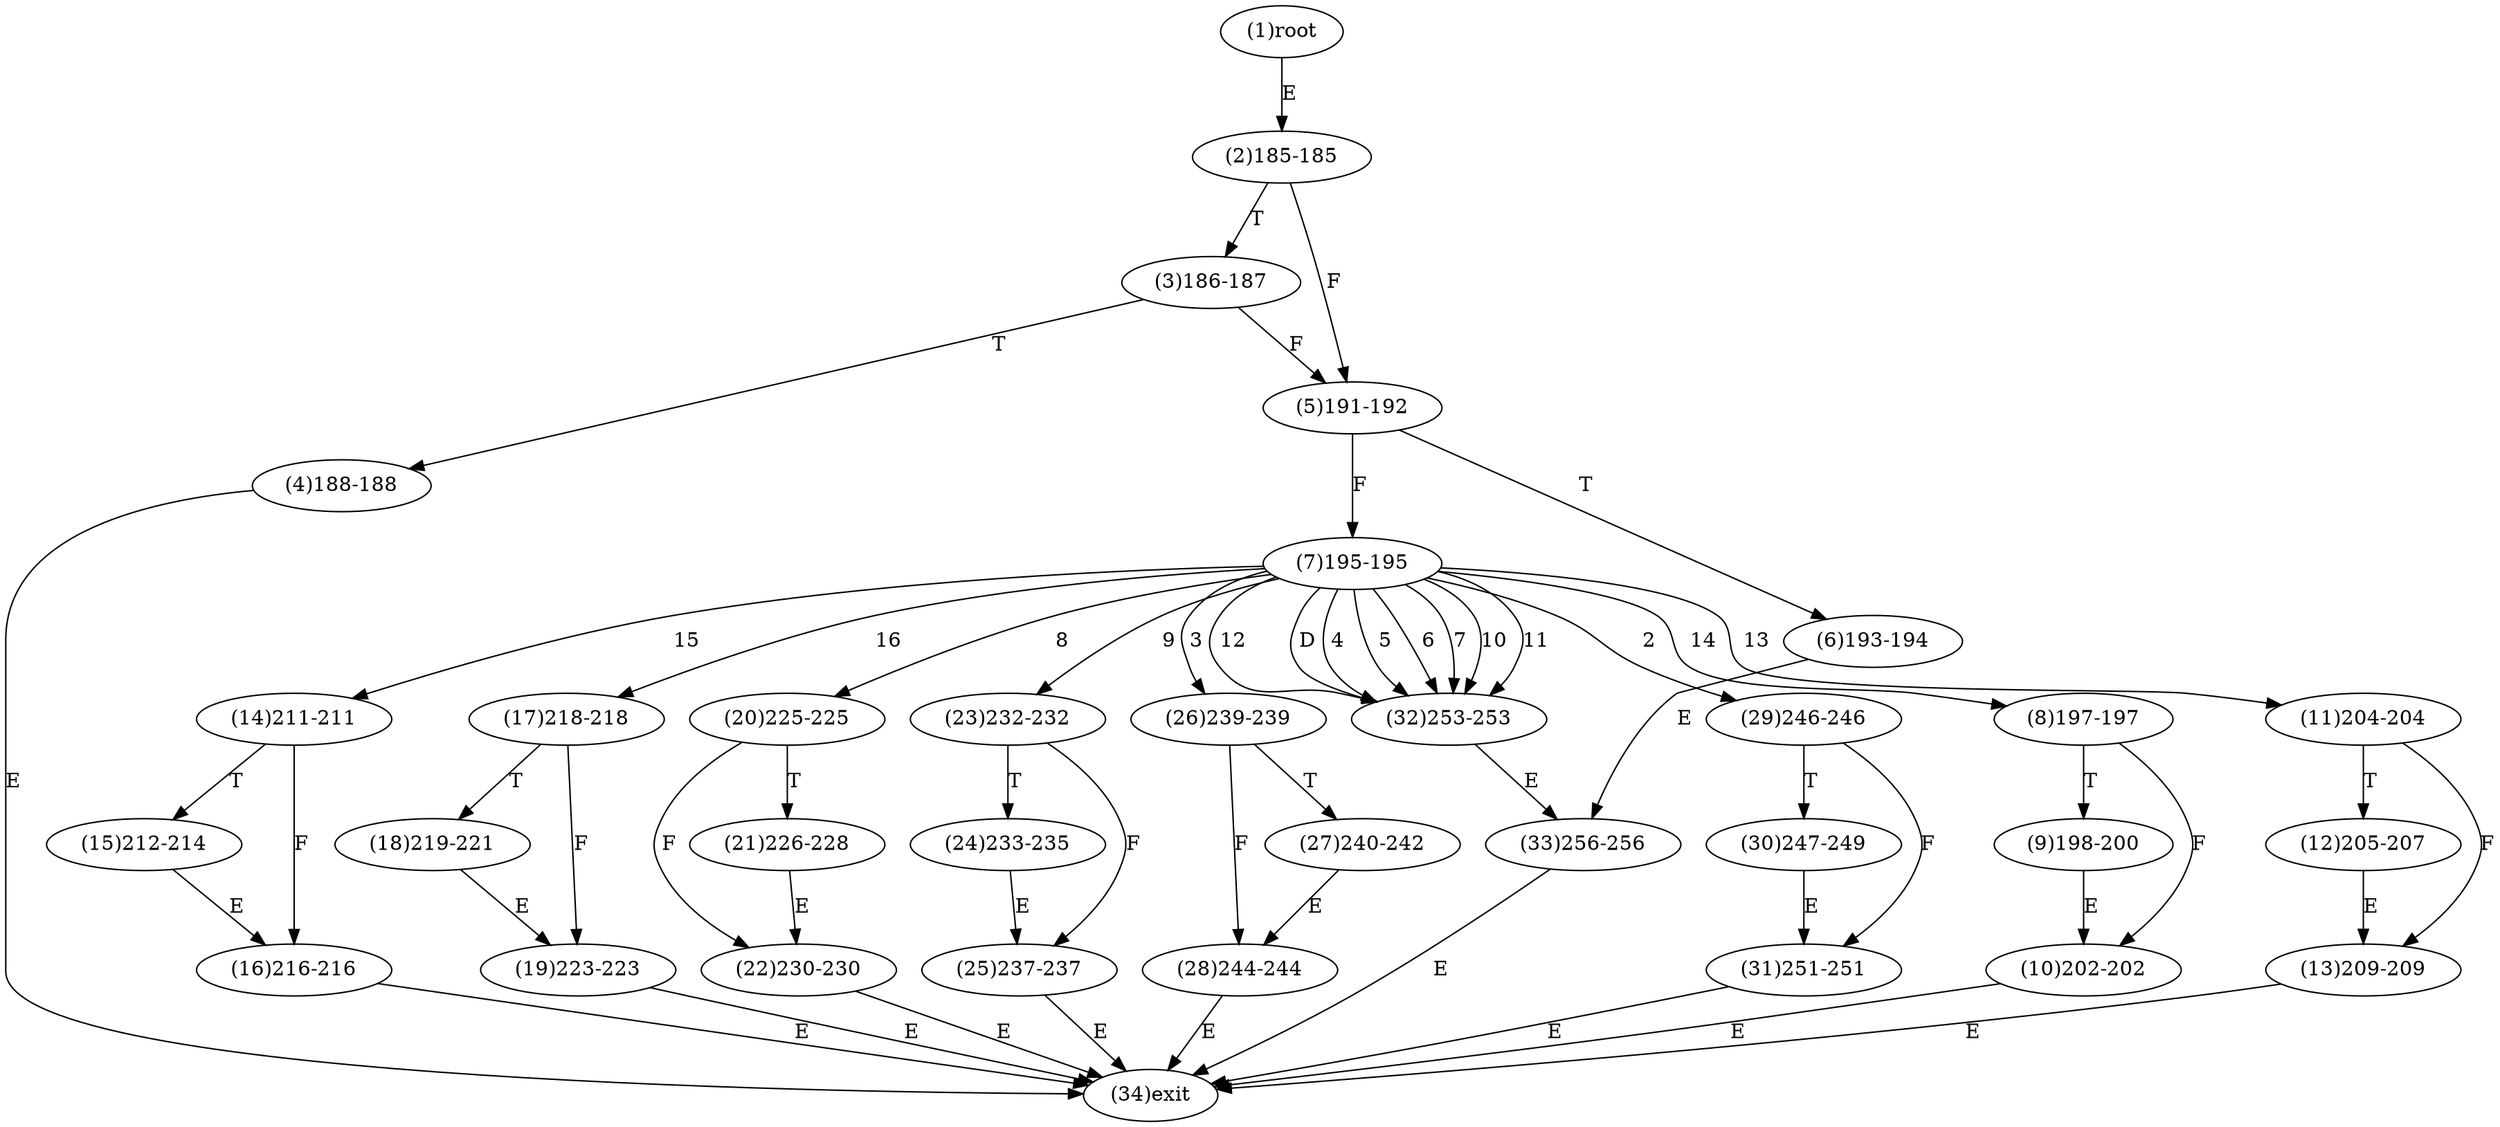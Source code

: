 digraph "" { 
1[ label="(1)root"];
2[ label="(2)185-185"];
3[ label="(3)186-187"];
4[ label="(4)188-188"];
5[ label="(5)191-192"];
6[ label="(6)193-194"];
7[ label="(7)195-195"];
8[ label="(8)197-197"];
9[ label="(9)198-200"];
10[ label="(10)202-202"];
11[ label="(11)204-204"];
12[ label="(12)205-207"];
13[ label="(13)209-209"];
14[ label="(14)211-211"];
15[ label="(15)212-214"];
17[ label="(17)218-218"];
16[ label="(16)216-216"];
19[ label="(19)223-223"];
18[ label="(18)219-221"];
21[ label="(21)226-228"];
20[ label="(20)225-225"];
23[ label="(23)232-232"];
22[ label="(22)230-230"];
25[ label="(25)237-237"];
24[ label="(24)233-235"];
27[ label="(27)240-242"];
26[ label="(26)239-239"];
29[ label="(29)246-246"];
28[ label="(28)244-244"];
31[ label="(31)251-251"];
30[ label="(30)247-249"];
34[ label="(34)exit"];
32[ label="(32)253-253"];
33[ label="(33)256-256"];
1->2[ label="E"];
2->5[ label="F"];
2->3[ label="T"];
3->5[ label="F"];
3->4[ label="T"];
4->34[ label="E"];
5->7[ label="F"];
5->6[ label="T"];
6->33[ label="E"];
7->29[ label="2"];
7->26[ label="3"];
7->32[ label="4"];
7->32[ label="5"];
7->32[ label="6"];
7->32[ label="7"];
7->20[ label="8"];
7->23[ label="9"];
7->32[ label="10"];
7->32[ label="11"];
7->32[ label="12"];
7->11[ label="13"];
7->8[ label="14"];
7->14[ label="15"];
7->17[ label="16"];
7->32[ label="D"];
8->10[ label="F"];
8->9[ label="T"];
9->10[ label="E"];
10->34[ label="E"];
11->13[ label="F"];
11->12[ label="T"];
12->13[ label="E"];
13->34[ label="E"];
14->16[ label="F"];
14->15[ label="T"];
15->16[ label="E"];
16->34[ label="E"];
17->19[ label="F"];
17->18[ label="T"];
18->19[ label="E"];
19->34[ label="E"];
20->22[ label="F"];
20->21[ label="T"];
21->22[ label="E"];
22->34[ label="E"];
23->25[ label="F"];
23->24[ label="T"];
24->25[ label="E"];
25->34[ label="E"];
26->28[ label="F"];
26->27[ label="T"];
27->28[ label="E"];
28->34[ label="E"];
29->31[ label="F"];
29->30[ label="T"];
30->31[ label="E"];
31->34[ label="E"];
32->33[ label="E"];
33->34[ label="E"];
}